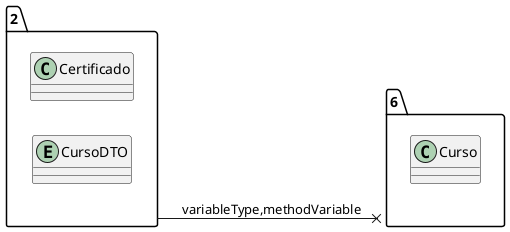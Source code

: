 @startuml 
allow_mixing
left to right direction
package "2"{
class Certificado
entity CursoDTO

}
package "6"{
class Curso

}
"2" --x "6":variableType,methodVariable
@enduml